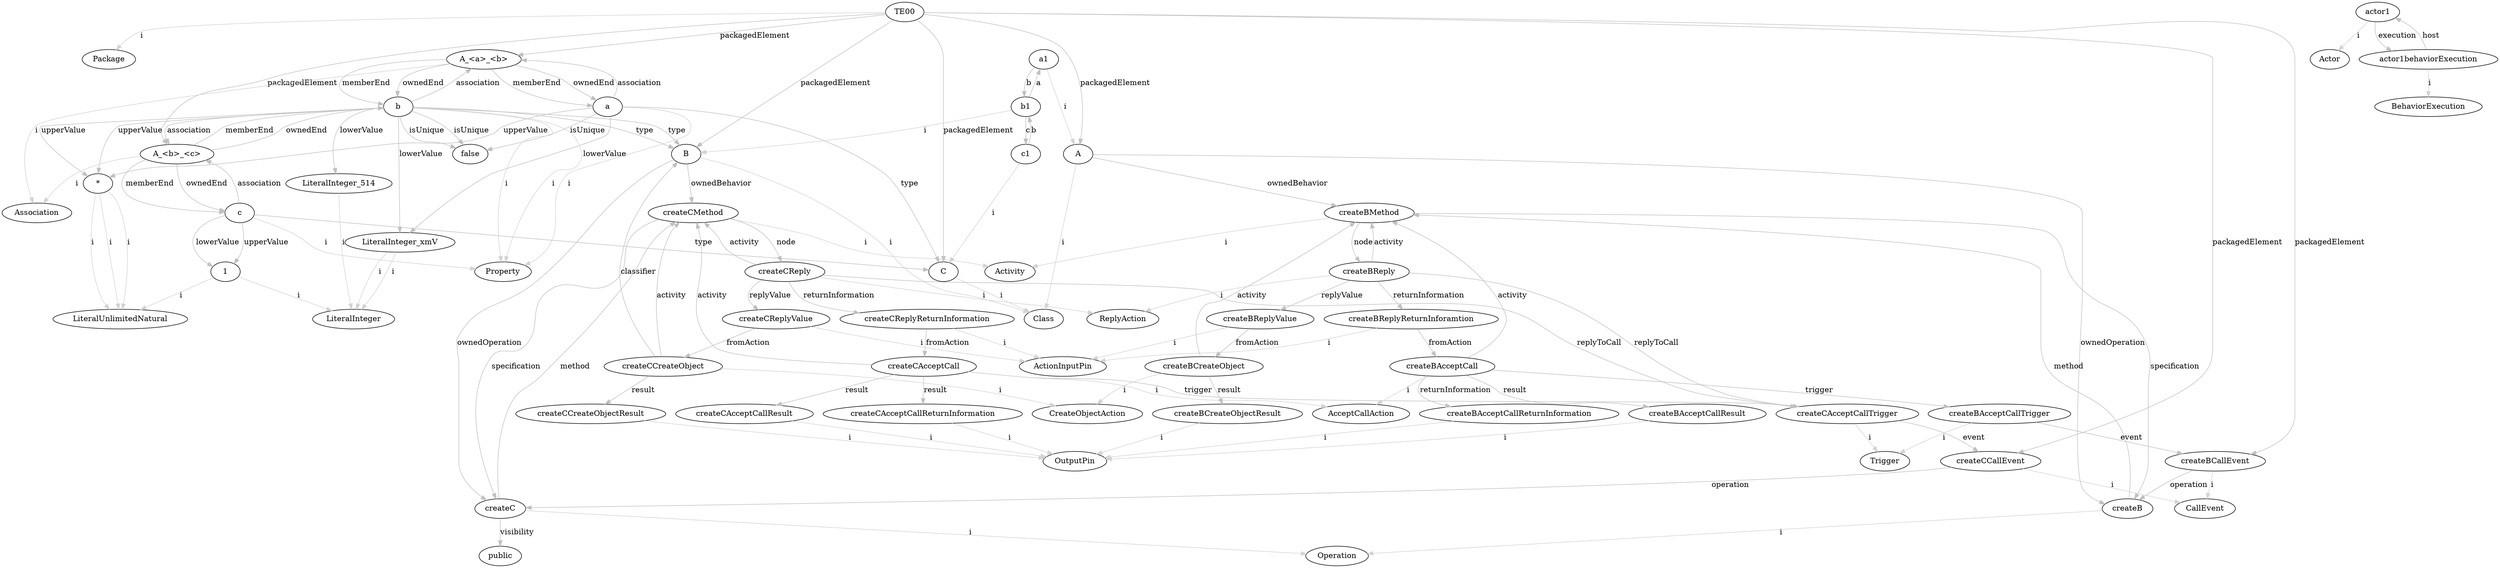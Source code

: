 digraph umlMetamodel {
	"TE00" -> "Package" [label="i", color="lightgrey"]
	"TE00" -> "C" [label="packagedElement", color="grey"]
	"C" -> "Class" [label="i", color="lightgrey"]
	"TE00" -> "B" [label="packagedElement", color="grey"]
	"B" -> "Class" [label="i", color="lightgrey"]
	"B" -> "createCMethod" [label="ownedBehavior", color="grey"]
	"createCMethod" -> "Activity" [label="i", color="lightgrey"]
	"createCMethod" -> "createC" [label="specification", color="grey"]
	"createCMethod" -> "createCReply" [label="node", color="grey"]
	"createCReply" -> "createCMethod" [label="activity", color="grey"]
	"createCReply" -> "ReplyAction" [label="i", color="lightgrey"]
	"createCReply" -> "createCAcceptCallTrigger" [label="replyToCall", color="grey"]
	"createCReply" -> "createCReplyReturnInformation" [label="returnInformation", color="grey"]
	"createCReplyReturnInformation" -> "ActionInputPin" [label="i", color="lightgrey"]
	"createCReplyReturnInformation" -> "createCAcceptCall" [label="fromAction", color="grey"]
	"createCAcceptCall" -> "createCMethod" [label="activity", color="grey"]
	"createCAcceptCall" -> "AcceptCallAction" [label="i", color="lightgrey"]
	"createCAcceptCall" -> "createCAcceptCallResult" [label="result", color="grey"]
	"createCAcceptCallResult" -> "OutputPin" [label="i", color="lightgrey"]
	"createCAcceptCall" -> "createCAcceptCallReturnInformation" [label="result", color="grey"]
	"createCAcceptCallReturnInformation" -> "OutputPin" [label="i", color="lightgrey"]
	"createCAcceptCall" -> "createCAcceptCallTrigger" [label="trigger", color="grey"]
	"createCAcceptCallTrigger" -> "Trigger" [label="i", color="lightgrey"]
	"createCAcceptCallTrigger" -> "createCCallEvent" [label="event", color="grey"]
	"createCReply" -> "createCReplyValue" [label="replyValue", color="grey"]
	"createCReplyValue" -> "ActionInputPin" [label="i", color="lightgrey"]
	"createCReplyValue" -> "createCCreateObject" [label="fromAction", color="grey"]
	"createCCreateObject" -> "createCMethod" [label="activity", color="grey"]
	"createCCreateObject" -> "CreateObjectAction" [label="i", color="lightgrey"]
	"createCCreateObject" -> "B" [label="classifier", color="grey"]
	"createCCreateObject" -> "createCCreateObjectResult" [label="result", color="grey"]
	"createCCreateObjectResult" -> "OutputPin" [label="i", color="lightgrey"]
	"B" -> "createC" [label="ownedOperation", color="grey"]
	"createC" -> "Operation" [label="i", color="lightgrey"]
	"createC" -> "public" [label="visibility", color="grey"]
	"createC" -> "createCMethod" [label="method", color="grey"]
	"TE00" -> "A" [label="packagedElement", color="grey"]
	"A" -> "Class" [label="i", color="lightgrey"]
	"A" -> "createBMethod" [label="ownedBehavior", color="grey"]
	"createBMethod" -> "Activity" [label="i", color="lightgrey"]
	"createBMethod" -> "createB" [label="specification", color="grey"]
	"createBMethod" -> "createBReply" [label="node", color="grey"]
	"createBReply" -> "createBMethod" [label="activity", color="grey"]
	"createBReply" -> "ReplyAction" [label="i", color="lightgrey"]
	"createBReply" -> "createCAcceptCallTrigger" [label="replyToCall", color="grey"]
	"createBReply" -> "createBReplyReturnInforamtion" [label="returnInformation", color="grey"]
	"createBReplyReturnInforamtion" -> "ActionInputPin" [label="i", color="lightgrey"]
	"createBReplyReturnInforamtion" -> "createBAcceptCall" [label="fromAction", color="grey"]
	"createBAcceptCall" -> "createBMethod" [label="activity", color="grey"]
	"createBAcceptCall" -> "AcceptCallAction" [label="i", color="lightgrey"]
	"createBAcceptCall" -> "createBAcceptCallResult" [label="result", color="grey"]
	"createBAcceptCallResult" -> "OutputPin" [label="i", color="lightgrey"]
	"createBAcceptCall" -> "createBAcceptCallTrigger" [label="trigger", color="grey"]
	"createBAcceptCallTrigger" -> "Trigger" [label="i", color="lightgrey"]
	"createBAcceptCallTrigger" -> "createBCallEvent" [label="event", color="grey"]
	"createBAcceptCall" -> "createBAcceptCallReturnInformation" [label="returnInformation", color="grey"]
	"createBAcceptCallReturnInformation" -> "OutputPin" [label="i", color="lightgrey"]
	"createBReply" -> "createBReplyValue" [label="replyValue", color="grey"]
	"createBReplyValue" -> "ActionInputPin" [label="i", color="lightgrey"]
	"createBReplyValue" -> "createBCreateObject" [label="fromAction", color="grey"]
	"createBCreateObject" -> "createBMethod" [label="activity", color="grey"]
	"createBCreateObject" -> "CreateObjectAction" [label="i", color="lightgrey"]
	"createBCreateObject" -> "createBCreateObjectResult" [label="result", color="grey"]
	"createBCreateObjectResult" -> "OutputPin" [label="i", color="lightgrey"]
	"A" -> "createB" [label="ownedOperation", color="grey"]
	"createB" -> "Operation" [label="i", color="lightgrey"]
	"createB" -> "createBMethod" [label="method", color="grey"]
	"TE00" -> "A_<a>_<b>" [label="packagedElement", color="grey"]
	"A_<a>_<b>" -> "Association" [label="i", color="lightgrey"]
	"A_<a>_<b>" -> "a" [label="memberEnd", color="grey"]
	"A_<a>_<b>" -> "b" [label="memberEnd", color="grey"]
	"A_<a>_<b>" -> "a" [label="ownedEnd", color="grey"]
	"a" -> "Property" [label="i", color="lightgrey"]
	"a" -> "C" [label="type", color="grey"]
	"a" -> "false" [label="isUnique", color="grey"]
	"a" -> "A_<a>_<b>" [label="association", color="grey"]
	"a" -> "*" [label="upperValue", color="grey"]
	"*" -> "LiteralUnlimitedNatural" [label="i", color="lightgrey"]
	"a" -> "LiteralInteger_xmV" [label="lowerValue", color="grey"]
	"LiteralInteger_xmV" -> "LiteralInteger" [label="i", color="lightgrey"]
	"A_<a>_<b>" -> "b" [label="ownedEnd", color="grey"]
	"b" -> "Property" [label="i", color="lightgrey"]
	"b" -> "B" [label="type", color="grey"]
	"b" -> "false" [label="isUnique", color="grey"]
	"b" -> "A_<a>_<b>" [label="association", color="grey"]
	"b" -> "*" [label="upperValue", color="grey"]
	"*" -> "LiteralUnlimitedNatural" [label="i", color="lightgrey"]
	"b" -> "LiteralInteger_xmV" [label="lowerValue", color="grey"]
	"LiteralInteger_xmV" -> "LiteralInteger" [label="i", color="lightgrey"]
	"TE00" -> "A_<b>_<c>" [label="packagedElement", color="grey"]
	"A_<b>_<c>" -> "Association" [label="i", color="lightgrey"]
	"A_<b>_<c>" -> "b" [label="memberEnd", color="grey"]
	"A_<b>_<c>" -> "c" [label="memberEnd", color="grey"]
	"A_<b>_<c>" -> "b" [label="ownedEnd", color="grey"]
	"b" -> "Property" [label="i", color="lightgrey"]
	"b" -> "B" [label="type", color="grey"]
	"b" -> "false" [label="isUnique", color="grey"]
	"b" -> "A_<b>_<c>" [label="association", color="grey"]
	"b" -> "*" [label="upperValue", color="grey"]
	"*" -> "LiteralUnlimitedNatural" [label="i", color="lightgrey"]
	"b" -> "LiteralInteger_514" [label="lowerValue", color="grey"]
	"LiteralInteger_514" -> "LiteralInteger" [label="i", color="lightgrey"]
	"A_<b>_<c>" -> "c" [label="ownedEnd", color="grey"]
	"c" -> "Property" [label="i", color="lightgrey"]
	"c" -> "C" [label="type", color="grey"]
	"c" -> "A_<b>_<c>" [label="association", color="grey"]
	"c" -> "1" [label="upperValue", color="grey"]
	"1" -> "LiteralUnlimitedNatural" [label="i", color="lightgrey"]
	"c" -> "1" [label="lowerValue", color="grey"]
	"1" -> "LiteralInteger" [label="i", color="lightgrey"]
	"TE00" -> "createBCallEvent" [label="packagedElement", color="grey"]
	"createBCallEvent" -> "CallEvent" [label="i", color="lightgrey"]
	"createBCallEvent" -> "createB" [label="operation", color="grey"]
	"TE00" -> "createCCallEvent" [label="packagedElement", color="grey"]
	"createCCallEvent" -> "CallEvent" [label="i", color="lightgrey"]
	"createCCallEvent" -> "createC" [label="operation", color="grey"]
	"a1" -> "A" [label="i", color="lightgrey"]
	"b1" -> "B" [label="i", color="lightgrey"]
	"c1" -> "C" [label="i", color="lightgrey"]
	"a1" -> "b1" [label="b", color="grey"]
	"b1" -> "a1" [label="a", color="grey"]
	"b1" -> "c1" [label="c", color="grey"]
	"c1" -> "b1" [label="b", color="grey"]
	"actor1" -> "Actor" [label="i", color="lightgrey"]
	"actor1behaviorExecution" -> "BehaviorExecution" [label="i", color="lightgrey"]
	"actor1" -> "actor1behaviorExecution" [label="execution", color="grey"]
	"actor1behaviorExecution" -> "actor1" [label="host", color="grey"]
}
